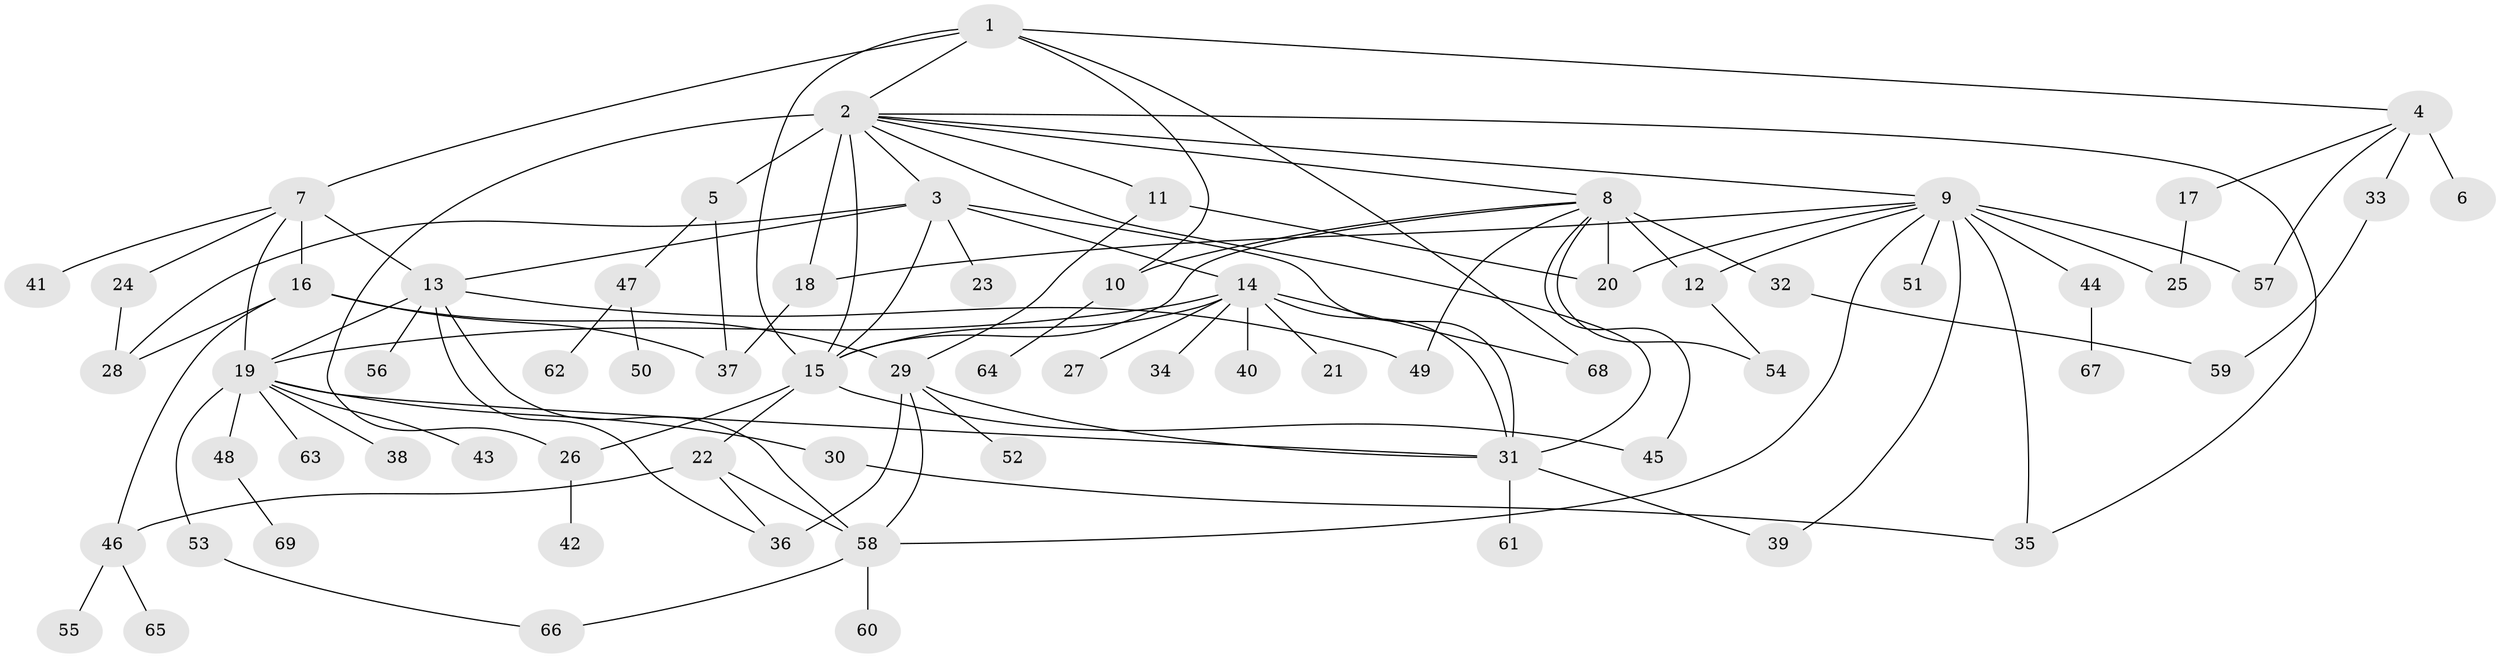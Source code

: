 // original degree distribution, {6: 0.029197080291970802, 18: 0.0072992700729927005, 9: 0.0072992700729927005, 1: 0.5036496350364964, 12: 0.0072992700729927005, 14: 0.0072992700729927005, 13: 0.021897810218978103, 4: 0.06569343065693431, 10: 0.0072992700729927005, 3: 0.10948905109489052, 5: 0.021897810218978103, 2: 0.19708029197080293, 8: 0.0072992700729927005, 7: 0.0072992700729927005}
// Generated by graph-tools (version 1.1) at 2025/35/03/09/25 02:35:31]
// undirected, 69 vertices, 107 edges
graph export_dot {
graph [start="1"]
  node [color=gray90,style=filled];
  1;
  2;
  3;
  4;
  5;
  6;
  7;
  8;
  9;
  10;
  11;
  12;
  13;
  14;
  15;
  16;
  17;
  18;
  19;
  20;
  21;
  22;
  23;
  24;
  25;
  26;
  27;
  28;
  29;
  30;
  31;
  32;
  33;
  34;
  35;
  36;
  37;
  38;
  39;
  40;
  41;
  42;
  43;
  44;
  45;
  46;
  47;
  48;
  49;
  50;
  51;
  52;
  53;
  54;
  55;
  56;
  57;
  58;
  59;
  60;
  61;
  62;
  63;
  64;
  65;
  66;
  67;
  68;
  69;
  1 -- 2 [weight=1.0];
  1 -- 4 [weight=1.0];
  1 -- 7 [weight=1.0];
  1 -- 10 [weight=1.0];
  1 -- 15 [weight=1.0];
  1 -- 68 [weight=1.0];
  2 -- 3 [weight=1.0];
  2 -- 5 [weight=7.0];
  2 -- 8 [weight=1.0];
  2 -- 9 [weight=1.0];
  2 -- 11 [weight=1.0];
  2 -- 15 [weight=1.0];
  2 -- 18 [weight=1.0];
  2 -- 26 [weight=1.0];
  2 -- 31 [weight=1.0];
  2 -- 35 [weight=1.0];
  3 -- 13 [weight=1.0];
  3 -- 14 [weight=1.0];
  3 -- 15 [weight=1.0];
  3 -- 23 [weight=1.0];
  3 -- 28 [weight=2.0];
  3 -- 31 [weight=1.0];
  4 -- 6 [weight=4.0];
  4 -- 17 [weight=1.0];
  4 -- 33 [weight=1.0];
  4 -- 57 [weight=1.0];
  5 -- 37 [weight=1.0];
  5 -- 47 [weight=1.0];
  7 -- 13 [weight=5.0];
  7 -- 16 [weight=1.0];
  7 -- 19 [weight=1.0];
  7 -- 24 [weight=1.0];
  7 -- 41 [weight=1.0];
  8 -- 10 [weight=1.0];
  8 -- 12 [weight=1.0];
  8 -- 15 [weight=1.0];
  8 -- 20 [weight=5.0];
  8 -- 32 [weight=1.0];
  8 -- 45 [weight=1.0];
  8 -- 49 [weight=1.0];
  8 -- 54 [weight=1.0];
  9 -- 12 [weight=1.0];
  9 -- 18 [weight=1.0];
  9 -- 20 [weight=1.0];
  9 -- 25 [weight=1.0];
  9 -- 35 [weight=1.0];
  9 -- 39 [weight=1.0];
  9 -- 44 [weight=1.0];
  9 -- 51 [weight=1.0];
  9 -- 57 [weight=2.0];
  9 -- 58 [weight=1.0];
  10 -- 64 [weight=1.0];
  11 -- 20 [weight=1.0];
  11 -- 29 [weight=1.0];
  12 -- 54 [weight=1.0];
  13 -- 19 [weight=1.0];
  13 -- 36 [weight=1.0];
  13 -- 49 [weight=1.0];
  13 -- 56 [weight=1.0];
  13 -- 58 [weight=1.0];
  14 -- 15 [weight=1.0];
  14 -- 19 [weight=1.0];
  14 -- 21 [weight=1.0];
  14 -- 27 [weight=1.0];
  14 -- 31 [weight=1.0];
  14 -- 34 [weight=1.0];
  14 -- 40 [weight=1.0];
  14 -- 68 [weight=1.0];
  15 -- 22 [weight=5.0];
  15 -- 26 [weight=1.0];
  15 -- 45 [weight=1.0];
  16 -- 28 [weight=1.0];
  16 -- 29 [weight=1.0];
  16 -- 37 [weight=1.0];
  16 -- 46 [weight=1.0];
  17 -- 25 [weight=1.0];
  18 -- 37 [weight=2.0];
  19 -- 30 [weight=2.0];
  19 -- 31 [weight=1.0];
  19 -- 38 [weight=1.0];
  19 -- 43 [weight=1.0];
  19 -- 48 [weight=1.0];
  19 -- 53 [weight=1.0];
  19 -- 63 [weight=1.0];
  22 -- 36 [weight=1.0];
  22 -- 46 [weight=1.0];
  22 -- 58 [weight=1.0];
  24 -- 28 [weight=1.0];
  26 -- 42 [weight=1.0];
  29 -- 31 [weight=1.0];
  29 -- 36 [weight=3.0];
  29 -- 52 [weight=1.0];
  29 -- 58 [weight=1.0];
  30 -- 35 [weight=1.0];
  31 -- 39 [weight=1.0];
  31 -- 61 [weight=1.0];
  32 -- 59 [weight=1.0];
  33 -- 59 [weight=1.0];
  44 -- 67 [weight=1.0];
  46 -- 55 [weight=1.0];
  46 -- 65 [weight=1.0];
  47 -- 50 [weight=1.0];
  47 -- 62 [weight=1.0];
  48 -- 69 [weight=1.0];
  53 -- 66 [weight=1.0];
  58 -- 60 [weight=1.0];
  58 -- 66 [weight=1.0];
}
